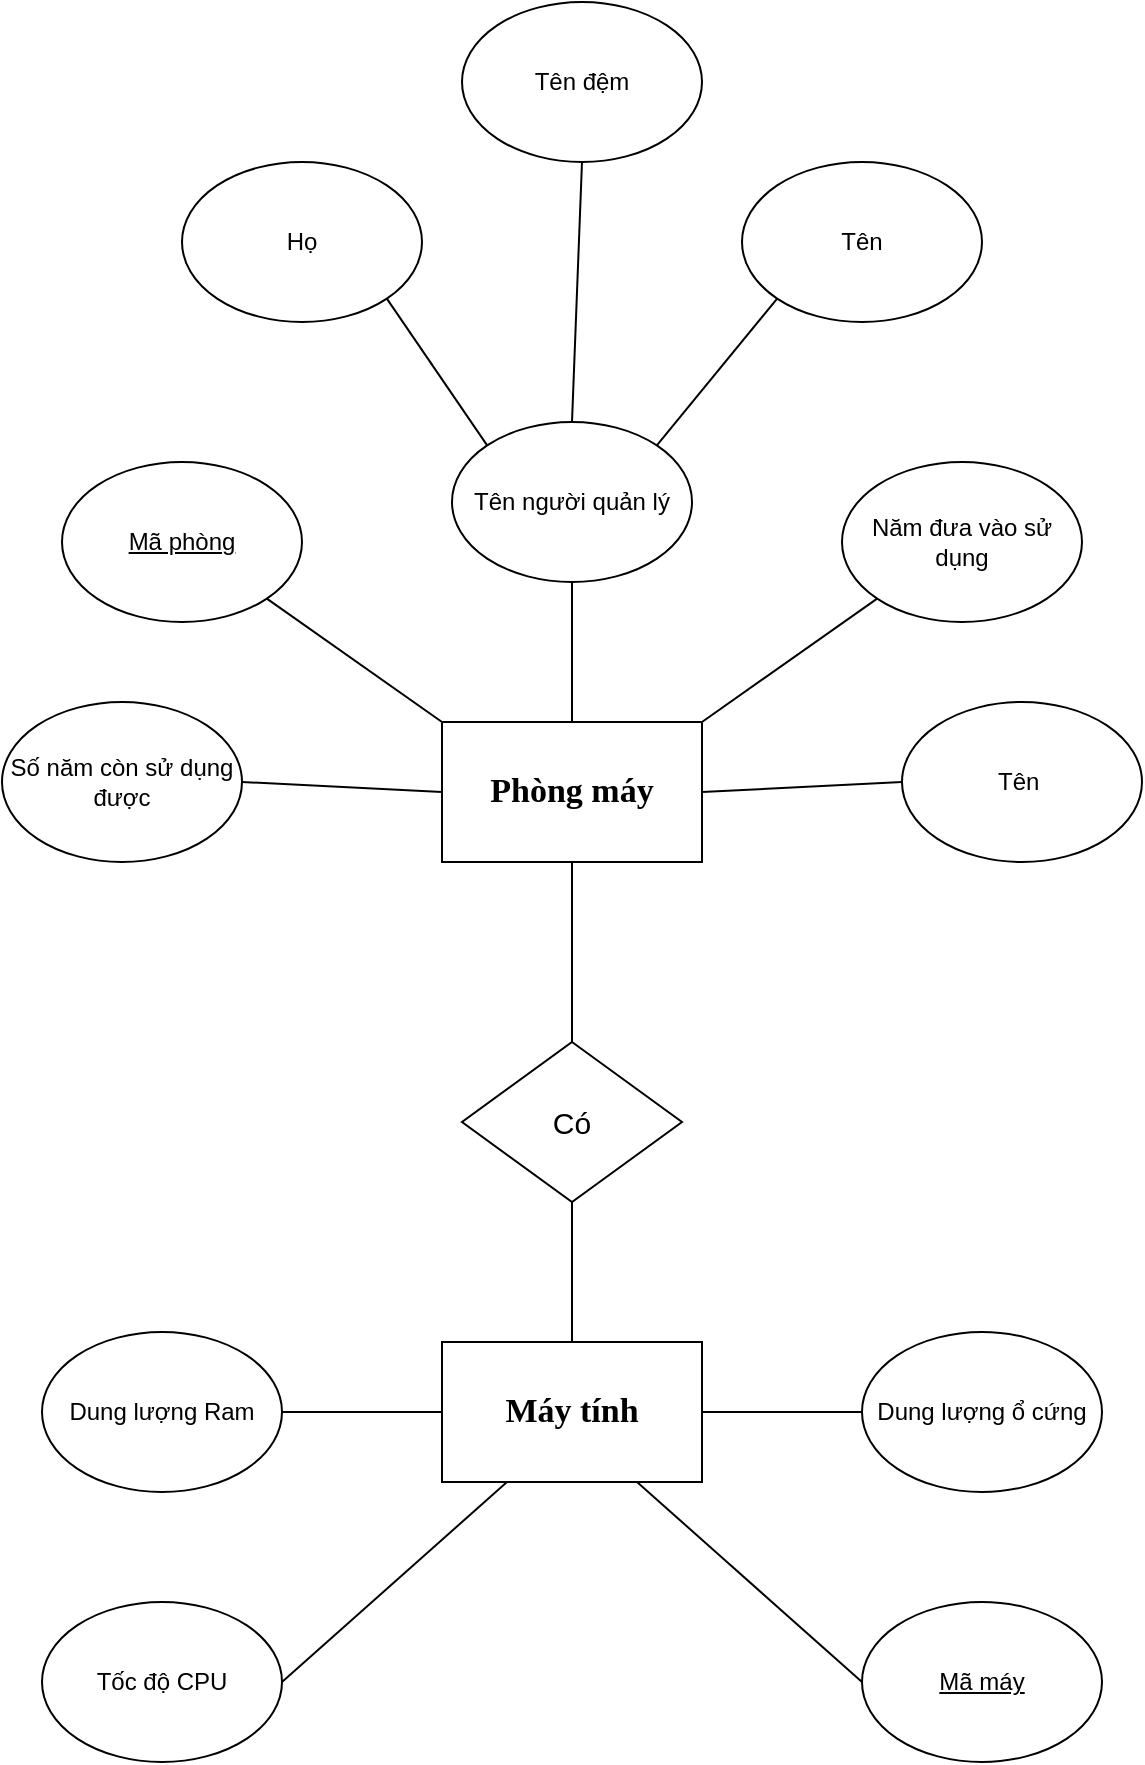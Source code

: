 <mxfile version="26.1.2">
  <diagram name="Trang-1" id="s-MOfGzKKTbOnpcGpGBZ">
    <mxGraphModel dx="1050" dy="1726" grid="1" gridSize="10" guides="1" tooltips="1" connect="1" arrows="1" fold="1" page="1" pageScale="1" pageWidth="827" pageHeight="1169" math="0" shadow="0">
      <root>
        <mxCell id="0" />
        <mxCell id="1" parent="0" />
        <mxCell id="WG8jmhk7w7ii_bovOvtr-1" value="Phòng máy" style="rounded=0;whiteSpace=wrap;html=1;fontFamily=Times New Roman;fontStyle=1;fontSize=17;" vertex="1" parent="1">
          <mxGeometry x="350" y="250" width="130" height="70" as="geometry" />
        </mxCell>
        <mxCell id="WG8jmhk7w7ii_bovOvtr-2" value="" style="endArrow=none;html=1;rounded=0;entryX=0.5;entryY=1;entryDx=0;entryDy=0;" edge="1" parent="1" target="WG8jmhk7w7ii_bovOvtr-1">
          <mxGeometry width="50" height="50" relative="1" as="geometry">
            <mxPoint x="415" y="410" as="sourcePoint" />
            <mxPoint x="440" y="270" as="targetPoint" />
            <Array as="points" />
          </mxGeometry>
        </mxCell>
        <mxCell id="WG8jmhk7w7ii_bovOvtr-3" value="Có" style="rhombus;whiteSpace=wrap;html=1;fontSize=15;" vertex="1" parent="1">
          <mxGeometry x="360" y="410" width="110" height="80" as="geometry" />
        </mxCell>
        <mxCell id="WG8jmhk7w7ii_bovOvtr-4" value="Máy tính" style="rounded=0;whiteSpace=wrap;html=1;fontFamily=Times New Roman;fontSize=17;fontStyle=1" vertex="1" parent="1">
          <mxGeometry x="350" y="560" width="130" height="70" as="geometry" />
        </mxCell>
        <mxCell id="WG8jmhk7w7ii_bovOvtr-5" value="" style="endArrow=none;html=1;rounded=0;entryX=0.5;entryY=1;entryDx=0;entryDy=0;exitX=0.5;exitY=0;exitDx=0;exitDy=0;" edge="1" parent="1" source="WG8jmhk7w7ii_bovOvtr-4" target="WG8jmhk7w7ii_bovOvtr-3">
          <mxGeometry width="50" height="50" relative="1" as="geometry">
            <mxPoint x="390" y="620" as="sourcePoint" />
            <mxPoint x="440" y="570" as="targetPoint" />
          </mxGeometry>
        </mxCell>
        <mxCell id="WG8jmhk7w7ii_bovOvtr-7" value="" style="endArrow=none;html=1;rounded=0;" edge="1" parent="1">
          <mxGeometry width="50" height="50" relative="1" as="geometry">
            <mxPoint x="560" y="595" as="sourcePoint" />
            <mxPoint x="480" y="595" as="targetPoint" />
          </mxGeometry>
        </mxCell>
        <mxCell id="WG8jmhk7w7ii_bovOvtr-8" value="Dung lượng ổ cứng" style="ellipse;whiteSpace=wrap;html=1;" vertex="1" parent="1">
          <mxGeometry x="560" y="555" width="120" height="80" as="geometry" />
        </mxCell>
        <mxCell id="WG8jmhk7w7ii_bovOvtr-9" value="" style="endArrow=none;html=1;rounded=0;exitX=0.75;exitY=1;exitDx=0;exitDy=0;entryX=0;entryY=0.5;entryDx=0;entryDy=0;" edge="1" parent="1" source="WG8jmhk7w7ii_bovOvtr-4" target="WG8jmhk7w7ii_bovOvtr-10">
          <mxGeometry width="50" height="50" relative="1" as="geometry">
            <mxPoint x="390" y="520" as="sourcePoint" />
            <mxPoint x="560" y="720" as="targetPoint" />
            <Array as="points" />
          </mxGeometry>
        </mxCell>
        <mxCell id="WG8jmhk7w7ii_bovOvtr-10" value="&lt;u&gt;Mã máy&lt;/u&gt;" style="ellipse;whiteSpace=wrap;html=1;" vertex="1" parent="1">
          <mxGeometry x="560" y="690" width="120" height="80" as="geometry" />
        </mxCell>
        <mxCell id="WG8jmhk7w7ii_bovOvtr-11" value="Tốc độ CPU" style="ellipse;whiteSpace=wrap;html=1;" vertex="1" parent="1">
          <mxGeometry x="150" y="690" width="120" height="80" as="geometry" />
        </mxCell>
        <mxCell id="WG8jmhk7w7ii_bovOvtr-12" value="" style="endArrow=none;html=1;rounded=0;entryX=0.25;entryY=1;entryDx=0;entryDy=0;exitX=1;exitY=0.5;exitDx=0;exitDy=0;" edge="1" parent="1" source="WG8jmhk7w7ii_bovOvtr-11" target="WG8jmhk7w7ii_bovOvtr-4">
          <mxGeometry width="50" height="50" relative="1" as="geometry">
            <mxPoint x="390" y="620" as="sourcePoint" />
            <mxPoint x="440" y="570" as="targetPoint" />
            <Array as="points">
              <mxPoint x="270" y="730" />
            </Array>
          </mxGeometry>
        </mxCell>
        <mxCell id="WG8jmhk7w7ii_bovOvtr-13" value="Dung lượng Ram" style="ellipse;whiteSpace=wrap;html=1;" vertex="1" parent="1">
          <mxGeometry x="150" y="555" width="120" height="80" as="geometry" />
        </mxCell>
        <mxCell id="WG8jmhk7w7ii_bovOvtr-14" value="" style="endArrow=none;html=1;rounded=0;exitX=1;exitY=0.5;exitDx=0;exitDy=0;entryX=0;entryY=0.5;entryDx=0;entryDy=0;" edge="1" parent="1" source="WG8jmhk7w7ii_bovOvtr-13" target="WG8jmhk7w7ii_bovOvtr-4">
          <mxGeometry width="50" height="50" relative="1" as="geometry">
            <mxPoint x="390" y="620" as="sourcePoint" />
            <mxPoint x="440" y="570" as="targetPoint" />
          </mxGeometry>
        </mxCell>
        <mxCell id="WG8jmhk7w7ii_bovOvtr-15" value="Số năm còn sử dụng được" style="ellipse;whiteSpace=wrap;html=1;" vertex="1" parent="1">
          <mxGeometry x="130" y="240" width="120" height="80" as="geometry" />
        </mxCell>
        <mxCell id="WG8jmhk7w7ii_bovOvtr-16" value="Tên&amp;nbsp;" style="ellipse;whiteSpace=wrap;html=1;" vertex="1" parent="1">
          <mxGeometry x="580" y="240" width="120" height="80" as="geometry" />
        </mxCell>
        <mxCell id="WG8jmhk7w7ii_bovOvtr-17" value="Năm đưa vào sử dụng" style="ellipse;whiteSpace=wrap;html=1;" vertex="1" parent="1">
          <mxGeometry x="550" y="120" width="120" height="80" as="geometry" />
        </mxCell>
        <mxCell id="WG8jmhk7w7ii_bovOvtr-18" value="Mã phòng" style="ellipse;whiteSpace=wrap;html=1;fontStyle=4" vertex="1" parent="1">
          <mxGeometry x="160" y="120" width="120" height="80" as="geometry" />
        </mxCell>
        <mxCell id="WG8jmhk7w7ii_bovOvtr-19" value="" style="endArrow=none;html=1;rounded=0;entryX=1;entryY=1;entryDx=0;entryDy=0;exitX=0;exitY=0;exitDx=0;exitDy=0;" edge="1" parent="1" source="WG8jmhk7w7ii_bovOvtr-1" target="WG8jmhk7w7ii_bovOvtr-18">
          <mxGeometry width="50" height="50" relative="1" as="geometry">
            <mxPoint x="390" y="220" as="sourcePoint" />
            <mxPoint x="440" y="170" as="targetPoint" />
          </mxGeometry>
        </mxCell>
        <mxCell id="WG8jmhk7w7ii_bovOvtr-20" value="" style="endArrow=none;html=1;rounded=0;entryX=0;entryY=0.5;entryDx=0;entryDy=0;exitX=1;exitY=0.5;exitDx=0;exitDy=0;" edge="1" parent="1" source="WG8jmhk7w7ii_bovOvtr-1" target="WG8jmhk7w7ii_bovOvtr-16">
          <mxGeometry width="50" height="50" relative="1" as="geometry">
            <mxPoint x="480" y="290" as="sourcePoint" />
            <mxPoint x="530" y="240" as="targetPoint" />
          </mxGeometry>
        </mxCell>
        <mxCell id="WG8jmhk7w7ii_bovOvtr-21" value="" style="endArrow=none;html=1;rounded=0;exitX=0;exitY=0.5;exitDx=0;exitDy=0;entryX=1;entryY=0.5;entryDx=0;entryDy=0;" edge="1" parent="1" source="WG8jmhk7w7ii_bovOvtr-1" target="WG8jmhk7w7ii_bovOvtr-15">
          <mxGeometry width="50" height="50" relative="1" as="geometry">
            <mxPoint x="390" y="220" as="sourcePoint" />
            <mxPoint x="440" y="170" as="targetPoint" />
          </mxGeometry>
        </mxCell>
        <mxCell id="WG8jmhk7w7ii_bovOvtr-22" value="" style="endArrow=none;html=1;rounded=0;entryX=0;entryY=1;entryDx=0;entryDy=0;exitX=1;exitY=0;exitDx=0;exitDy=0;" edge="1" parent="1" source="WG8jmhk7w7ii_bovOvtr-1" target="WG8jmhk7w7ii_bovOvtr-17">
          <mxGeometry width="50" height="50" relative="1" as="geometry">
            <mxPoint x="390" y="220" as="sourcePoint" />
            <mxPoint x="440" y="170" as="targetPoint" />
          </mxGeometry>
        </mxCell>
        <mxCell id="WG8jmhk7w7ii_bovOvtr-23" value="" style="endArrow=none;html=1;rounded=0;exitX=0.5;exitY=0;exitDx=0;exitDy=0;" edge="1" parent="1" source="WG8jmhk7w7ii_bovOvtr-1">
          <mxGeometry width="50" height="50" relative="1" as="geometry">
            <mxPoint x="390" y="220" as="sourcePoint" />
            <mxPoint x="415" y="180" as="targetPoint" />
          </mxGeometry>
        </mxCell>
        <mxCell id="WG8jmhk7w7ii_bovOvtr-24" value="Tên người quản lý" style="ellipse;whiteSpace=wrap;html=1;" vertex="1" parent="1">
          <mxGeometry x="355" y="100" width="120" height="80" as="geometry" />
        </mxCell>
        <mxCell id="WG8jmhk7w7ii_bovOvtr-25" value="Tên đệm" style="ellipse;whiteSpace=wrap;html=1;" vertex="1" parent="1">
          <mxGeometry x="360" y="-110" width="120" height="80" as="geometry" />
        </mxCell>
        <mxCell id="WG8jmhk7w7ii_bovOvtr-26" value="Họ" style="ellipse;whiteSpace=wrap;html=1;" vertex="1" parent="1">
          <mxGeometry x="220" y="-30" width="120" height="80" as="geometry" />
        </mxCell>
        <mxCell id="WG8jmhk7w7ii_bovOvtr-27" value="Tên" style="ellipse;whiteSpace=wrap;html=1;" vertex="1" parent="1">
          <mxGeometry x="500" y="-30" width="120" height="80" as="geometry" />
        </mxCell>
        <mxCell id="WG8jmhk7w7ii_bovOvtr-28" value="" style="endArrow=none;html=1;rounded=0;entryX=0;entryY=1;entryDx=0;entryDy=0;exitX=1;exitY=0;exitDx=0;exitDy=0;" edge="1" parent="1" source="WG8jmhk7w7ii_bovOvtr-24" target="WG8jmhk7w7ii_bovOvtr-27">
          <mxGeometry width="50" height="50" relative="1" as="geometry">
            <mxPoint x="390" y="110" as="sourcePoint" />
            <mxPoint x="440" y="60" as="targetPoint" />
          </mxGeometry>
        </mxCell>
        <mxCell id="WG8jmhk7w7ii_bovOvtr-30" value="" style="endArrow=none;html=1;rounded=0;entryX=1;entryY=1;entryDx=0;entryDy=0;exitX=0;exitY=0;exitDx=0;exitDy=0;" edge="1" parent="1" source="WG8jmhk7w7ii_bovOvtr-24" target="WG8jmhk7w7ii_bovOvtr-26">
          <mxGeometry width="50" height="50" relative="1" as="geometry">
            <mxPoint x="380" y="100" as="sourcePoint" />
            <mxPoint x="440" y="60" as="targetPoint" />
          </mxGeometry>
        </mxCell>
        <mxCell id="WG8jmhk7w7ii_bovOvtr-31" value="" style="endArrow=none;html=1;rounded=0;entryX=0.5;entryY=1;entryDx=0;entryDy=0;exitX=0.5;exitY=0;exitDx=0;exitDy=0;" edge="1" parent="1" source="WG8jmhk7w7ii_bovOvtr-24" target="WG8jmhk7w7ii_bovOvtr-25">
          <mxGeometry width="50" height="50" relative="1" as="geometry">
            <mxPoint x="390" y="110" as="sourcePoint" />
            <mxPoint x="440" y="60" as="targetPoint" />
          </mxGeometry>
        </mxCell>
      </root>
    </mxGraphModel>
  </diagram>
</mxfile>
